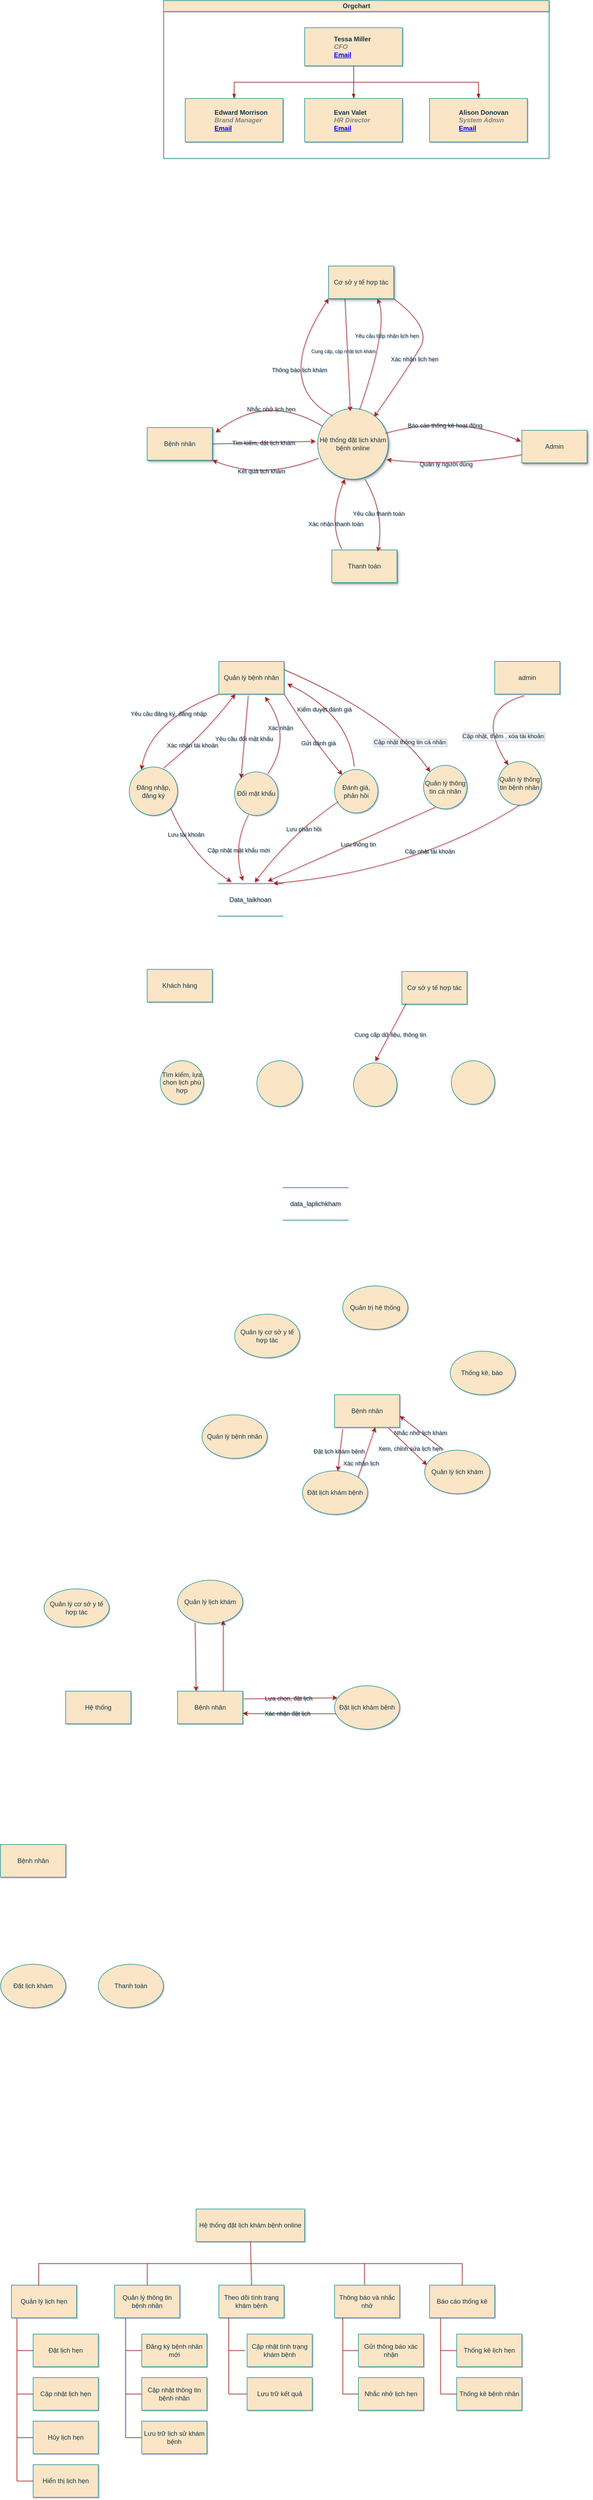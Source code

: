 <mxfile version="26.2.12">
  <diagram id="prtHgNgQTEPvFCAcTncT" name="Page-1">
    <mxGraphModel dx="1399" dy="569" grid="0" gridSize="10" guides="1" tooltips="1" connect="1" arrows="1" fold="1" page="0" pageScale="1" pageWidth="827" pageHeight="1169" background="#ffffff" math="0" shadow="1">
      <root>
        <mxCell id="0" />
        <mxCell id="1" parent="0" />
        <mxCell id="dNxyNK7c78bLwvsdeMH5-11" value="Orgchart" style="swimlane;html=1;startSize=20;horizontal=1;containerType=tree;glass=0;labelBackgroundColor=none;fillColor=#FAE5C7;strokeColor=#0F8B8D;fontColor=#143642;" parent="1" vertex="1">
          <mxGeometry x="40" y="80" width="710" height="290" as="geometry" />
        </mxCell>
        <UserObject label="%name%&lt;br&gt;&lt;i style=&quot;color: gray&quot;&gt;%position%&lt;/i&gt;&lt;br&gt;&lt;a href=&quot;mailto:%email%&quot;&gt;Email&lt;/a&gt;" name="Tessa Miller" position="CFO" location="Office 1" email="me@example.com" placeholders="1" link="https://www.draw.io" id="dNxyNK7c78bLwvsdeMH5-12">
          <mxCell style="label;image=https://cdn3.iconfinder.com/data/icons/user-avatars-1/512/users-3-128.png;whiteSpace=wrap;html=1;rounded=0;glass=0;treeMoving=1;treeFolding=1;labelBackgroundColor=none;fillColor=#FAE5C7;strokeColor=#0F8B8D;fontColor=#143642;" parent="dNxyNK7c78bLwvsdeMH5-11" vertex="1">
            <mxGeometry x="260" y="50" width="180" height="70" as="geometry" />
          </mxCell>
        </UserObject>
        <mxCell id="dNxyNK7c78bLwvsdeMH5-13" value="" style="endArrow=blockThin;endFill=1;fontSize=11;edgeStyle=elbowEdgeStyle;elbow=vertical;rounded=0;labelBackgroundColor=none;strokeColor=#A8201A;fontColor=default;" parent="dNxyNK7c78bLwvsdeMH5-11" source="dNxyNK7c78bLwvsdeMH5-12" target="dNxyNK7c78bLwvsdeMH5-14" edge="1">
          <mxGeometry relative="1" as="geometry" />
        </mxCell>
        <UserObject label="%name%&lt;br&gt;&lt;i style=&quot;color: gray&quot;&gt;%position%&lt;/i&gt;&lt;br&gt;&lt;a href=&quot;mailto:%email%&quot;&gt;Email&lt;/a&gt;" name="Edward Morrison" position="Brand Manager" location="Office 2" email="me@example.com" placeholders="1" link="https://www.draw.io" id="dNxyNK7c78bLwvsdeMH5-14">
          <mxCell style="label;image=https://cdn3.iconfinder.com/data/icons/user-avatars-1/512/users-10-3-128.png;whiteSpace=wrap;html=1;rounded=0;glass=0;treeFolding=1;treeMoving=1;labelBackgroundColor=none;fillColor=#FAE5C7;strokeColor=#0F8B8D;fontColor=#143642;" parent="dNxyNK7c78bLwvsdeMH5-11" vertex="1">
            <mxGeometry x="40" y="180" width="180" height="80" as="geometry" />
          </mxCell>
        </UserObject>
        <mxCell id="dNxyNK7c78bLwvsdeMH5-15" value="" style="endArrow=blockThin;endFill=1;fontSize=11;edgeStyle=elbowEdgeStyle;elbow=vertical;rounded=0;labelBackgroundColor=none;strokeColor=#A8201A;fontColor=default;" parent="dNxyNK7c78bLwvsdeMH5-11" source="dNxyNK7c78bLwvsdeMH5-12" target="dNxyNK7c78bLwvsdeMH5-16" edge="1">
          <mxGeometry relative="1" as="geometry" />
        </mxCell>
        <UserObject label="%name%&lt;br&gt;&lt;i style=&quot;color: gray&quot;&gt;%position%&lt;/i&gt;&lt;br&gt;&lt;a href=&quot;mailto:%email%&quot;&gt;Email&lt;/a&gt;" name="Evan Valet" position="HR Director" location="Office 4" email="me@example.com" placeholders="1" link="https://www.draw.io" id="dNxyNK7c78bLwvsdeMH5-16">
          <mxCell style="label;image=https://cdn3.iconfinder.com/data/icons/user-avatars-1/512/users-9-2-128.png;whiteSpace=wrap;html=1;rounded=0;glass=0;treeFolding=1;treeMoving=1;labelBackgroundColor=none;fillColor=#FAE5C7;strokeColor=#0F8B8D;fontColor=#143642;" parent="dNxyNK7c78bLwvsdeMH5-11" vertex="1">
            <mxGeometry x="260" y="180" width="180" height="80" as="geometry" />
          </mxCell>
        </UserObject>
        <mxCell id="dNxyNK7c78bLwvsdeMH5-17" value="" style="endArrow=blockThin;endFill=1;fontSize=11;edgeStyle=elbowEdgeStyle;elbow=vertical;rounded=0;labelBackgroundColor=none;strokeColor=#A8201A;fontColor=default;" parent="dNxyNK7c78bLwvsdeMH5-11" source="dNxyNK7c78bLwvsdeMH5-12" target="dNxyNK7c78bLwvsdeMH5-18" edge="1">
          <mxGeometry relative="1" as="geometry" />
        </mxCell>
        <UserObject label="%name%&lt;br&gt;&lt;i style=&quot;color: gray&quot;&gt;%position%&lt;/i&gt;&lt;br&gt;&lt;a href=&quot;mailto:%email%&quot;&gt;Email&lt;/a&gt;" name="Alison Donovan" position="System Admin" location="Office 3" email="me@example.com" placeholders="1" link="https://www.draw.io" id="dNxyNK7c78bLwvsdeMH5-18">
          <mxCell style="label;image=https://cdn3.iconfinder.com/data/icons/user-avatars-1/512/users-2-128.png;whiteSpace=wrap;html=1;rounded=0;glass=0;labelBackgroundColor=none;fillColor=#FAE5C7;strokeColor=#0F8B8D;fontColor=#143642;" parent="dNxyNK7c78bLwvsdeMH5-11" vertex="1">
            <mxGeometry x="490" y="180" width="180" height="80" as="geometry" />
          </mxCell>
        </UserObject>
        <mxCell id="wVKRSumfelZhIpVNisjg-1" value="Hệ thống đặt lịch khám bệnh online" style="ellipse;whiteSpace=wrap;html=1;aspect=fixed;fillColor=#FAE5C7;strokeColor=#0F8B8D;shadow=1;labelBackgroundColor=none;fontColor=#143642;" parent="1" vertex="1">
          <mxGeometry x="324" y="830" width="130" height="130" as="geometry" />
        </mxCell>
        <mxCell id="wVKRSumfelZhIpVNisjg-2" value="Bệnh nhân" style="rounded=0;whiteSpace=wrap;html=1;fillColor=#FAE5C7;strokeColor=#0F8B8D;shadow=1;labelBackgroundColor=none;fontColor=#143642;" parent="1" vertex="1">
          <mxGeometry x="10" y="865" width="120" height="60" as="geometry" />
        </mxCell>
        <mxCell id="wVKRSumfelZhIpVNisjg-3" value="Admin" style="rounded=0;whiteSpace=wrap;html=1;fillColor=#FAE5C7;strokeColor=#0F8B8D;shadow=1;labelBackgroundColor=none;fontColor=#143642;" parent="1" vertex="1">
          <mxGeometry x="700" y="870" width="120" height="60" as="geometry" />
        </mxCell>
        <mxCell id="wVKRSumfelZhIpVNisjg-4" value="Cơ sở y tế hợp tác" style="rounded=0;whiteSpace=wrap;html=1;fillColor=#FAE5C7;strokeColor=#0F8B8D;shadow=1;labelBackgroundColor=none;fontColor=#143642;" parent="1" vertex="1">
          <mxGeometry x="344" y="568" width="120" height="60" as="geometry" />
        </mxCell>
        <mxCell id="wVKRSumfelZhIpVNisjg-6" value="Thanh toán" style="rounded=0;whiteSpace=wrap;html=1;fillColor=#FAE5C7;strokeColor=#0F8B8D;shadow=1;labelBackgroundColor=none;fontColor=#143642;" parent="1" vertex="1">
          <mxGeometry x="350" y="1090" width="120" height="60" as="geometry" />
        </mxCell>
        <mxCell id="wVKRSumfelZhIpVNisjg-7" value="" style="endArrow=classic;html=1;rounded=0;exitX=1;exitY=0.5;exitDx=0;exitDy=0;labelBackgroundColor=none;strokeColor=#A8201A;fontColor=default;" parent="1" source="wVKRSumfelZhIpVNisjg-2" edge="1">
          <mxGeometry width="50" height="50" relative="1" as="geometry">
            <mxPoint x="270" y="940" as="sourcePoint" />
            <mxPoint x="320" y="890" as="targetPoint" />
          </mxGeometry>
        </mxCell>
        <mxCell id="wVKRSumfelZhIpVNisjg-8" value="Tìm kiếm, đặt lịch khám" style="edgeLabel;html=1;align=center;verticalAlign=middle;resizable=0;points=[];labelBackgroundColor=none;fontColor=#143642;" parent="wVKRSumfelZhIpVNisjg-7" vertex="1" connectable="0">
          <mxGeometry x="-0.01" relative="1" as="geometry">
            <mxPoint as="offset" />
          </mxGeometry>
        </mxCell>
        <mxCell id="wVKRSumfelZhIpVNisjg-11" value="" style="endArrow=classic;html=1;rounded=0;curved=1;entryX=1;entryY=1;entryDx=0;entryDy=0;exitX=0.01;exitY=0.702;exitDx=0;exitDy=0;exitPerimeter=0;labelBackgroundColor=none;strokeColor=#A8201A;fontColor=default;" parent="1" source="wVKRSumfelZhIpVNisjg-1" target="wVKRSumfelZhIpVNisjg-2" edge="1">
          <mxGeometry width="50" height="50" relative="1" as="geometry">
            <mxPoint x="167" y="1022" as="sourcePoint" />
            <mxPoint x="329" y="920" as="targetPoint" />
            <Array as="points">
              <mxPoint x="224" y="962" />
            </Array>
          </mxGeometry>
        </mxCell>
        <mxCell id="wVKRSumfelZhIpVNisjg-12" value="Kết quả lịch khám" style="edgeLabel;html=1;align=center;verticalAlign=middle;resizable=0;points=[];labelBackgroundColor=none;fontColor=#143642;" parent="wVKRSumfelZhIpVNisjg-11" vertex="1" connectable="0">
          <mxGeometry x="0.042" y="19" relative="1" as="geometry">
            <mxPoint x="3" y="-35" as="offset" />
          </mxGeometry>
        </mxCell>
        <mxCell id="wVKRSumfelZhIpVNisjg-13" value="" style="endArrow=classic;html=1;rounded=0;curved=1;exitX=0.065;exitY=0.247;exitDx=0;exitDy=0;exitPerimeter=0;labelBackgroundColor=none;strokeColor=#A8201A;fontColor=default;" parent="1" source="wVKRSumfelZhIpVNisjg-1" edge="1">
          <mxGeometry width="50" height="50" relative="1" as="geometry">
            <mxPoint x="346.038" y="850.038" as="sourcePoint" />
            <mxPoint x="136" y="874" as="targetPoint" />
            <Array as="points">
              <mxPoint x="230" y="801" />
            </Array>
          </mxGeometry>
        </mxCell>
        <mxCell id="wVKRSumfelZhIpVNisjg-14" value="Nhắc nhở lịch hẹn" style="edgeLabel;html=1;align=center;verticalAlign=middle;resizable=0;points=[];labelBackgroundColor=none;fontColor=#143642;" parent="wVKRSumfelZhIpVNisjg-13" vertex="1" connectable="0">
          <mxGeometry x="0.153" y="-24" relative="1" as="geometry">
            <mxPoint x="37" y="38" as="offset" />
          </mxGeometry>
        </mxCell>
        <mxCell id="wVKRSumfelZhIpVNisjg-15" value="" style="endArrow=classic;html=1;rounded=0;entryX=0.667;entryY=0;entryDx=0;entryDy=0;entryPerimeter=0;exitX=0.635;exitY=0.976;exitDx=0;exitDy=0;exitPerimeter=0;curved=1;labelBackgroundColor=none;strokeColor=#A8201A;fontColor=default;" parent="1" edge="1">
          <mxGeometry width="50" height="50" relative="1" as="geometry">
            <mxPoint x="411.0" y="960.0" as="sourcePoint" />
            <mxPoint x="434.49" y="1093.12" as="targetPoint" />
            <Array as="points">
              <mxPoint x="447" y="1020" />
            </Array>
          </mxGeometry>
        </mxCell>
        <mxCell id="wVKRSumfelZhIpVNisjg-17" value="Yêu cầu thanh toán" style="edgeLabel;html=1;align=center;verticalAlign=middle;resizable=0;points=[];labelBackgroundColor=none;fontColor=#143642;" parent="wVKRSumfelZhIpVNisjg-15" vertex="1" connectable="0">
          <mxGeometry x="0.042" y="-11" relative="1" as="geometry">
            <mxPoint as="offset" />
          </mxGeometry>
        </mxCell>
        <mxCell id="wVKRSumfelZhIpVNisjg-16" value="" style="endArrow=classic;html=1;rounded=0;curved=1;labelBackgroundColor=none;strokeColor=#A8201A;fontColor=default;" parent="1" edge="1">
          <mxGeometry width="50" height="50" relative="1" as="geometry">
            <mxPoint x="368" y="1088" as="sourcePoint" />
            <mxPoint x="374" y="960" as="targetPoint" />
            <Array as="points">
              <mxPoint x="342" y="1035" />
            </Array>
          </mxGeometry>
        </mxCell>
        <mxCell id="wVKRSumfelZhIpVNisjg-18" value="Xác nhận thanh toán" style="edgeLabel;html=1;align=center;verticalAlign=middle;resizable=0;points=[];labelBackgroundColor=none;fontColor=#143642;" parent="wVKRSumfelZhIpVNisjg-16" vertex="1" connectable="0">
          <mxGeometry x="-0.336" y="-10" relative="1" as="geometry">
            <mxPoint as="offset" />
          </mxGeometry>
        </mxCell>
        <mxCell id="wVKRSumfelZhIpVNisjg-19" value="" style="endArrow=classic;html=1;rounded=0;curved=1;exitX=1;exitY=1;exitDx=0;exitDy=0;labelBackgroundColor=none;strokeColor=#A8201A;fontColor=default;" parent="1" source="wVKRSumfelZhIpVNisjg-4" edge="1">
          <mxGeometry width="50" height="50" relative="1" as="geometry">
            <mxPoint x="478" y="612" as="sourcePoint" />
            <mxPoint x="428" y="845" as="targetPoint" />
            <Array as="points">
              <mxPoint x="534" y="681" />
              <mxPoint x="492" y="753" />
            </Array>
          </mxGeometry>
        </mxCell>
        <mxCell id="wVKRSumfelZhIpVNisjg-25" value="Xác nhận lịch hẹn" style="edgeLabel;html=1;align=center;verticalAlign=middle;resizable=0;points=[];labelBackgroundColor=none;fontColor=#143642;" parent="wVKRSumfelZhIpVNisjg-19" vertex="1" connectable="0">
          <mxGeometry x="0.085" y="1" relative="1" as="geometry">
            <mxPoint as="offset" />
          </mxGeometry>
        </mxCell>
        <mxCell id="wVKRSumfelZhIpVNisjg-20" value="" style="endArrow=classic;html=1;rounded=0;exitX=0.25;exitY=1;exitDx=0;exitDy=0;labelBackgroundColor=none;strokeColor=#A8201A;fontColor=default;" parent="1" source="wVKRSumfelZhIpVNisjg-4" edge="1">
          <mxGeometry width="50" height="50" relative="1" as="geometry">
            <mxPoint x="388" y="612" as="sourcePoint" />
            <mxPoint x="384" y="835" as="targetPoint" />
          </mxGeometry>
        </mxCell>
        <mxCell id="wVKRSumfelZhIpVNisjg-23" value="Cung cấp, cập nhật lịch khám" style="edgeLabel;html=1;align=center;verticalAlign=middle;resizable=0;points=[];fontSize=9;labelBackgroundColor=none;fontColor=#143642;" parent="wVKRSumfelZhIpVNisjg-20" vertex="1" connectable="0">
          <mxGeometry x="-0.005" y="1" relative="1" as="geometry">
            <mxPoint x="-9" y="-6" as="offset" />
          </mxGeometry>
        </mxCell>
        <mxCell id="wVKRSumfelZhIpVNisjg-21" value="" style="endArrow=classic;html=1;rounded=0;curved=1;exitX=0.219;exitY=0.109;exitDx=0;exitDy=0;exitPerimeter=0;entryX=0;entryY=1;entryDx=0;entryDy=0;labelBackgroundColor=none;strokeColor=#A8201A;fontColor=default;" parent="1" source="wVKRSumfelZhIpVNisjg-1" target="wVKRSumfelZhIpVNisjg-4" edge="1">
          <mxGeometry width="50" height="50" relative="1" as="geometry">
            <mxPoint x="210" y="760" as="sourcePoint" />
            <mxPoint x="260" y="710" as="targetPoint" />
            <Array as="points">
              <mxPoint x="240" y="785" />
            </Array>
          </mxGeometry>
        </mxCell>
        <mxCell id="wVKRSumfelZhIpVNisjg-24" value="Thông báo lịch khám" style="edgeLabel;html=1;align=center;verticalAlign=middle;resizable=0;points=[];labelBackgroundColor=none;fontColor=#143642;" parent="wVKRSumfelZhIpVNisjg-21" vertex="1" connectable="0">
          <mxGeometry x="0.123" y="-27" relative="1" as="geometry">
            <mxPoint as="offset" />
          </mxGeometry>
        </mxCell>
        <mxCell id="wVKRSumfelZhIpVNisjg-26" value="" style="endArrow=classic;html=1;rounded=0;entryX=0.75;entryY=1;entryDx=0;entryDy=0;curved=1;labelBackgroundColor=none;strokeColor=#A8201A;fontColor=default;" parent="1" target="wVKRSumfelZhIpVNisjg-4" edge="1">
          <mxGeometry width="50" height="50" relative="1" as="geometry">
            <mxPoint x="401" y="832" as="sourcePoint" />
            <mxPoint x="446" y="609" as="targetPoint" />
            <Array as="points">
              <mxPoint x="454" y="680" />
            </Array>
          </mxGeometry>
        </mxCell>
        <mxCell id="wVKRSumfelZhIpVNisjg-27" value="Yêu cầu tiếp nhận lịch hẹn" style="edgeLabel;html=1;align=center;verticalAlign=middle;resizable=0;points=[];fontSize=10;labelBackgroundColor=none;fontColor=#143642;" parent="wVKRSumfelZhIpVNisjg-26" vertex="1" connectable="0">
          <mxGeometry x="0.31" y="9" relative="1" as="geometry">
            <mxPoint x="11" y="1" as="offset" />
          </mxGeometry>
        </mxCell>
        <mxCell id="wVKRSumfelZhIpVNisjg-28" value="" style="endArrow=classic;html=1;rounded=0;exitX=0.958;exitY=0.35;exitDx=0;exitDy=0;exitPerimeter=0;curved=1;labelBackgroundColor=none;strokeColor=#A8201A;fontColor=default;" parent="1" source="wVKRSumfelZhIpVNisjg-1" edge="1">
          <mxGeometry width="50" height="50" relative="1" as="geometry">
            <mxPoint x="648" y="940" as="sourcePoint" />
            <mxPoint x="698" y="890" as="targetPoint" />
            <Array as="points">
              <mxPoint x="574" y="840" />
            </Array>
          </mxGeometry>
        </mxCell>
        <mxCell id="wVKRSumfelZhIpVNisjg-31" value="Báo cáo thống kê hoạt động" style="edgeLabel;html=1;align=center;verticalAlign=middle;resizable=0;points=[];labelBackgroundColor=none;fontColor=#143642;" parent="wVKRSumfelZhIpVNisjg-28" vertex="1" connectable="0">
          <mxGeometry x="-0.176" y="-16" relative="1" as="geometry">
            <mxPoint as="offset" />
          </mxGeometry>
        </mxCell>
        <mxCell id="wVKRSumfelZhIpVNisjg-29" value="" style="endArrow=classic;html=1;rounded=0;exitX=0;exitY=0.75;exitDx=0;exitDy=0;curved=1;labelBackgroundColor=none;strokeColor=#A8201A;fontColor=default;" parent="1" source="wVKRSumfelZhIpVNisjg-3" edge="1">
          <mxGeometry width="50" height="50" relative="1" as="geometry">
            <mxPoint x="393" y="976" as="sourcePoint" />
            <mxPoint x="451" y="924" as="targetPoint" />
            <Array as="points">
              <mxPoint x="576" y="937" />
            </Array>
          </mxGeometry>
        </mxCell>
        <mxCell id="wVKRSumfelZhIpVNisjg-32" value="Quản lý người dùng" style="edgeLabel;html=1;align=center;verticalAlign=middle;resizable=0;points=[];labelBackgroundColor=none;fontColor=#143642;" parent="wVKRSumfelZhIpVNisjg-29" vertex="1" connectable="0">
          <mxGeometry x="0.131" y="-4" relative="1" as="geometry">
            <mxPoint as="offset" />
          </mxGeometry>
        </mxCell>
        <mxCell id="rLuDqQpTKRsxRqicAOWW-1" value="Quản lý bệnh nhân" style="rounded=0;whiteSpace=wrap;html=1;labelBackgroundColor=none;fillColor=#FAE5C7;strokeColor=#0F8B8D;fontColor=#143642;" vertex="1" parent="1">
          <mxGeometry x="142" y="1295" width="120" height="60" as="geometry" />
        </mxCell>
        <mxCell id="rLuDqQpTKRsxRqicAOWW-3" value="Đăng nhập, đăng ký" style="ellipse;whiteSpace=wrap;html=1;aspect=fixed;labelBackgroundColor=none;fillColor=#FAE5C7;strokeColor=#0F8B8D;fontColor=#143642;" vertex="1" parent="1">
          <mxGeometry x="-23" y="1489" width="89" height="89" as="geometry" />
        </mxCell>
        <mxCell id="rLuDqQpTKRsxRqicAOWW-4" value="Đổi mật khẩu" style="ellipse;whiteSpace=wrap;html=1;aspect=fixed;labelBackgroundColor=none;fillColor=#FAE5C7;strokeColor=#0F8B8D;fontColor=#143642;" vertex="1" parent="1">
          <mxGeometry x="171" y="1498" width="80" height="80" as="geometry" />
        </mxCell>
        <mxCell id="rLuDqQpTKRsxRqicAOWW-5" value="Đánh giá, phản hồi" style="ellipse;whiteSpace=wrap;html=1;aspect=fixed;labelBackgroundColor=none;fillColor=#FAE5C7;strokeColor=#0F8B8D;fontColor=#143642;" vertex="1" parent="1">
          <mxGeometry x="355" y="1493.5" width="80" height="80" as="geometry" />
        </mxCell>
        <mxCell id="rLuDqQpTKRsxRqicAOWW-6" value="Quản lý thông tin cá nhân" style="ellipse;whiteSpace=wrap;html=1;aspect=fixed;labelBackgroundColor=none;fillColor=#FAE5C7;strokeColor=#0F8B8D;fontColor=#143642;" vertex="1" parent="1">
          <mxGeometry x="519" y="1486" width="80" height="80" as="geometry" />
        </mxCell>
        <mxCell id="rLuDqQpTKRsxRqicAOWW-8" value="Data_taikhoan" style="shape=partialRectangle;whiteSpace=wrap;html=1;left=0;right=0;fillColor=none;labelBackgroundColor=none;strokeColor=#0F8B8D;fontColor=#143642;" vertex="1" parent="1">
          <mxGeometry x="140" y="1703" width="120" height="60" as="geometry" />
        </mxCell>
        <mxCell id="rLuDqQpTKRsxRqicAOWW-9" value="" style="endArrow=classic;html=1;rounded=0;entryX=0.25;entryY=1;entryDx=0;entryDy=0;curved=1;labelBackgroundColor=none;strokeColor=#A8201A;fontColor=default;" edge="1" parent="1" target="rLuDqQpTKRsxRqicAOWW-1">
          <mxGeometry width="50" height="50" relative="1" as="geometry">
            <mxPoint x="40" y="1491" as="sourcePoint" />
            <mxPoint x="90" y="1441" as="targetPoint" />
            <Array as="points">
              <mxPoint x="113" y="1432" />
            </Array>
          </mxGeometry>
        </mxCell>
        <mxCell id="rLuDqQpTKRsxRqicAOWW-13" value="Xác nhận tài khoản" style="edgeLabel;html=1;align=center;verticalAlign=middle;resizable=0;points=[];labelBackgroundColor=none;fontColor=#143642;" vertex="1" connectable="0" parent="rLuDqQpTKRsxRqicAOWW-9">
          <mxGeometry x="-0.295" relative="1" as="geometry">
            <mxPoint as="offset" />
          </mxGeometry>
        </mxCell>
        <mxCell id="rLuDqQpTKRsxRqicAOWW-10" value="" style="endArrow=classic;html=1;rounded=0;exitX=0;exitY=1;exitDx=0;exitDy=0;curved=1;labelBackgroundColor=none;strokeColor=#A8201A;fontColor=default;" edge="1" parent="1" source="rLuDqQpTKRsxRqicAOWW-1">
          <mxGeometry width="50" height="50" relative="1" as="geometry">
            <mxPoint x="-57" y="1472" as="sourcePoint" />
            <mxPoint x="-1" y="1494" as="targetPoint" />
            <Array as="points">
              <mxPoint x="15" y="1404" />
            </Array>
          </mxGeometry>
        </mxCell>
        <mxCell id="rLuDqQpTKRsxRqicAOWW-11" value="Yêu cầu đăng ký, đăng nhập" style="edgeLabel;html=1;align=center;verticalAlign=middle;resizable=0;points=[];labelBackgroundColor=none;fontColor=#143642;" vertex="1" connectable="0" parent="rLuDqQpTKRsxRqicAOWW-10">
          <mxGeometry x="-0.127" relative="1" as="geometry">
            <mxPoint as="offset" />
          </mxGeometry>
        </mxCell>
        <mxCell id="rLuDqQpTKRsxRqicAOWW-12" value="" style="endArrow=classic;html=1;rounded=0;exitX=1;exitY=1;exitDx=0;exitDy=0;curved=1;labelBackgroundColor=none;strokeColor=#A8201A;fontColor=default;" edge="1" parent="1" source="rLuDqQpTKRsxRqicAOWW-1" target="rLuDqQpTKRsxRqicAOWW-5">
          <mxGeometry width="50" height="50" relative="1" as="geometry">
            <mxPoint x="390" y="1498" as="sourcePoint" />
            <mxPoint x="440" y="1448" as="targetPoint" />
            <Array as="points">
              <mxPoint x="319" y="1445" />
            </Array>
          </mxGeometry>
        </mxCell>
        <mxCell id="rLuDqQpTKRsxRqicAOWW-18" value="Gửi đánh giá" style="edgeLabel;html=1;align=center;verticalAlign=middle;resizable=0;points=[];labelBackgroundColor=none;fontColor=#143642;" vertex="1" connectable="0" parent="rLuDqQpTKRsxRqicAOWW-12">
          <mxGeometry x="0.205" y="4" relative="1" as="geometry">
            <mxPoint y="-1" as="offset" />
          </mxGeometry>
        </mxCell>
        <mxCell id="rLuDqQpTKRsxRqicAOWW-14" value="" style="endArrow=classic;html=1;rounded=0;curved=1;entryX=0;entryY=0;entryDx=0;entryDy=0;labelBackgroundColor=none;strokeColor=#A8201A;fontColor=default;" edge="1" parent="1" target="rLuDqQpTKRsxRqicAOWW-4">
          <mxGeometry width="50" height="50" relative="1" as="geometry">
            <mxPoint x="196" y="1358" as="sourcePoint" />
            <mxPoint x="150" y="1484" as="targetPoint" />
          </mxGeometry>
        </mxCell>
        <mxCell id="rLuDqQpTKRsxRqicAOWW-15" value="Yêu cầu đổi mật khẩu" style="edgeLabel;html=1;align=center;verticalAlign=middle;resizable=0;points=[];labelBackgroundColor=none;fontColor=#143642;" vertex="1" connectable="0" parent="rLuDqQpTKRsxRqicAOWW-14">
          <mxGeometry x="-0.279" y="1" relative="1" as="geometry">
            <mxPoint x="-4" y="24" as="offset" />
          </mxGeometry>
        </mxCell>
        <mxCell id="rLuDqQpTKRsxRqicAOWW-16" value="" style="endArrow=classic;html=1;rounded=0;exitX=0.735;exitY=0.023;exitDx=0;exitDy=0;exitPerimeter=0;curved=1;labelBackgroundColor=none;strokeColor=#A8201A;fontColor=default;" edge="1" parent="1">
          <mxGeometry width="50" height="50" relative="1" as="geometry">
            <mxPoint x="231.8" y="1501.84" as="sourcePoint" />
            <mxPoint x="227" y="1360" as="targetPoint" />
            <Array as="points">
              <mxPoint x="278" y="1434" />
            </Array>
          </mxGeometry>
        </mxCell>
        <mxCell id="rLuDqQpTKRsxRqicAOWW-17" value="Xác nhận" style="edgeLabel;html=1;align=center;verticalAlign=middle;resizable=0;points=[];labelBackgroundColor=none;fontColor=#143642;" vertex="1" connectable="0" parent="rLuDqQpTKRsxRqicAOWW-16">
          <mxGeometry x="-0.319" relative="1" as="geometry">
            <mxPoint x="-10" y="-37" as="offset" />
          </mxGeometry>
        </mxCell>
        <mxCell id="rLuDqQpTKRsxRqicAOWW-19" value="" style="endArrow=classic;html=1;rounded=0;curved=1;labelBackgroundColor=none;strokeColor=#A8201A;fontColor=default;" edge="1" parent="1">
          <mxGeometry width="50" height="50" relative="1" as="geometry">
            <mxPoint x="391" y="1488" as="sourcePoint" />
            <mxPoint x="268" y="1336" as="targetPoint" />
            <Array as="points">
              <mxPoint x="382" y="1392" />
            </Array>
          </mxGeometry>
        </mxCell>
        <mxCell id="rLuDqQpTKRsxRqicAOWW-20" value="Kiểm duyệt đánh giá" style="edgeLabel;html=1;align=center;verticalAlign=middle;resizable=0;points=[];labelBackgroundColor=none;fontColor=#143642;" vertex="1" connectable="0" parent="rLuDqQpTKRsxRqicAOWW-19">
          <mxGeometry x="0.269" y="12" relative="1" as="geometry">
            <mxPoint as="offset" />
          </mxGeometry>
        </mxCell>
        <mxCell id="rLuDqQpTKRsxRqicAOWW-21" value="" style="endArrow=classic;html=1;rounded=0;entryX=0;entryY=0;entryDx=0;entryDy=0;exitX=1;exitY=0.25;exitDx=0;exitDy=0;curved=1;labelBackgroundColor=none;strokeColor=#A8201A;fontColor=default;" edge="1" parent="1" source="rLuDqQpTKRsxRqicAOWW-1" target="rLuDqQpTKRsxRqicAOWW-6">
          <mxGeometry width="50" height="50" relative="1" as="geometry">
            <mxPoint x="390" y="1498" as="sourcePoint" />
            <mxPoint x="440" y="1448" as="targetPoint" />
            <Array as="points">
              <mxPoint x="460" y="1395" />
            </Array>
          </mxGeometry>
        </mxCell>
        <mxCell id="rLuDqQpTKRsxRqicAOWW-22" value="Cập nhật thông tin cá nhân" style="edgeLabel;html=1;align=center;verticalAlign=middle;resizable=0;points=[];labelBorderColor=#E6E6E6;labelBackgroundColor=none;fontColor=#143642;" vertex="1" connectable="0" parent="rLuDqQpTKRsxRqicAOWW-21">
          <mxGeometry x="0.316" y="2" relative="1" as="geometry">
            <mxPoint x="26" y="42" as="offset" />
          </mxGeometry>
        </mxCell>
        <mxCell id="rLuDqQpTKRsxRqicAOWW-24" value="admin" style="rounded=0;whiteSpace=wrap;html=1;labelBackgroundColor=none;fillColor=#FAE5C7;strokeColor=#0F8B8D;fontColor=#143642;" vertex="1" parent="1">
          <mxGeometry x="650" y="1295" width="120" height="60" as="geometry" />
        </mxCell>
        <mxCell id="rLuDqQpTKRsxRqicAOWW-25" value="" style="endArrow=classic;html=1;rounded=0;curved=1;labelBackgroundColor=none;strokeColor=#A8201A;fontColor=default;" edge="1" parent="1" target="rLuDqQpTKRsxRqicAOWW-27">
          <mxGeometry width="50" height="50" relative="1" as="geometry">
            <mxPoint x="704" y="1358" as="sourcePoint" />
            <mxPoint x="744" y="1508" as="targetPoint" />
            <Array as="points">
              <mxPoint x="610" y="1384" />
            </Array>
          </mxGeometry>
        </mxCell>
        <mxCell id="rLuDqQpTKRsxRqicAOWW-26" value="Cập nhật, thêm , xóa tài khoản" style="edgeLabel;html=1;align=center;verticalAlign=middle;resizable=0;points=[];labelBorderColor=#E6E6E6;labelBackgroundColor=none;fontColor=#143642;" vertex="1" connectable="0" parent="rLuDqQpTKRsxRqicAOWW-25">
          <mxGeometry x="0.126" y="4" relative="1" as="geometry">
            <mxPoint x="38" y="29" as="offset" />
          </mxGeometry>
        </mxCell>
        <mxCell id="rLuDqQpTKRsxRqicAOWW-27" value="Quản lý thông tin bệnh nhân" style="ellipse;whiteSpace=wrap;html=1;aspect=fixed;labelBackgroundColor=none;fillColor=#FAE5C7;strokeColor=#0F8B8D;fontColor=#143642;" vertex="1" parent="1">
          <mxGeometry x="656" y="1479" width="80" height="80" as="geometry" />
        </mxCell>
        <mxCell id="rLuDqQpTKRsxRqicAOWW-28" value="" style="endArrow=classic;html=1;rounded=0;exitX=1;exitY=1;exitDx=0;exitDy=0;curved=1;labelBackgroundColor=none;strokeColor=#A8201A;fontColor=default;" edge="1" parent="1" source="rLuDqQpTKRsxRqicAOWW-3">
          <mxGeometry width="50" height="50" relative="1" as="geometry">
            <mxPoint x="115" y="1750" as="sourcePoint" />
            <mxPoint x="165" y="1700" as="targetPoint" />
            <Array as="points">
              <mxPoint x="91" y="1653" />
            </Array>
          </mxGeometry>
        </mxCell>
        <mxCell id="rLuDqQpTKRsxRqicAOWW-33" value="Lưu tài khoản" style="edgeLabel;html=1;align=center;verticalAlign=middle;resizable=0;points=[];labelBackgroundColor=none;fontColor=#143642;" vertex="1" connectable="0" parent="rLuDqQpTKRsxRqicAOWW-28">
          <mxGeometry x="-0.18" y="8" relative="1" as="geometry">
            <mxPoint x="-10" y="-18" as="offset" />
          </mxGeometry>
        </mxCell>
        <mxCell id="rLuDqQpTKRsxRqicAOWW-29" value="" style="endArrow=classic;html=1;rounded=0;exitX=0.5;exitY=1;exitDx=0;exitDy=0;curved=1;labelBackgroundColor=none;strokeColor=#A8201A;fontColor=default;" edge="1" parent="1" source="rLuDqQpTKRsxRqicAOWW-27">
          <mxGeometry width="50" height="50" relative="1" as="geometry">
            <mxPoint x="336" y="1549" as="sourcePoint" />
            <mxPoint x="242" y="1703" as="targetPoint" />
            <Array as="points">
              <mxPoint x="506" y="1680" />
            </Array>
          </mxGeometry>
        </mxCell>
        <mxCell id="rLuDqQpTKRsxRqicAOWW-37" value="Cập nhật tài khoản" style="edgeLabel;html=1;align=center;verticalAlign=middle;resizable=0;points=[];labelBackgroundColor=none;fontColor=#143642;" vertex="1" connectable="0" parent="rLuDqQpTKRsxRqicAOWW-29">
          <mxGeometry x="-0.06" y="-15" relative="1" as="geometry">
            <mxPoint x="30" y="-22" as="offset" />
          </mxGeometry>
        </mxCell>
        <mxCell id="rLuDqQpTKRsxRqicAOWW-30" value="" style="endArrow=classic;html=1;rounded=0;exitX=0.318;exitY=0.99;exitDx=0;exitDy=0;exitPerimeter=0;curved=1;labelBackgroundColor=none;strokeColor=#A8201A;fontColor=default;" edge="1" parent="1" source="rLuDqQpTKRsxRqicAOWW-4">
          <mxGeometry width="50" height="50" relative="1" as="geometry">
            <mxPoint x="136" y="1748" as="sourcePoint" />
            <mxPoint x="186" y="1698" as="targetPoint" />
            <Array as="points">
              <mxPoint x="167" y="1633" />
            </Array>
          </mxGeometry>
        </mxCell>
        <mxCell id="rLuDqQpTKRsxRqicAOWW-34" value="Cập nhật mật khẩu mới" style="edgeLabel;html=1;align=center;verticalAlign=middle;resizable=0;points=[];labelBackgroundColor=none;fontColor=#143642;" vertex="1" connectable="0" parent="rLuDqQpTKRsxRqicAOWW-30">
          <mxGeometry x="0.124" y="8" relative="1" as="geometry">
            <mxPoint y="1" as="offset" />
          </mxGeometry>
        </mxCell>
        <mxCell id="rLuDqQpTKRsxRqicAOWW-31" value="" style="endArrow=classic;html=1;rounded=0;exitX=0.088;exitY=0.736;exitDx=0;exitDy=0;exitPerimeter=0;curved=1;labelBackgroundColor=none;strokeColor=#A8201A;fontColor=default;" edge="1" parent="1" source="rLuDqQpTKRsxRqicAOWW-5">
          <mxGeometry width="50" height="50" relative="1" as="geometry">
            <mxPoint x="158" y="1751" as="sourcePoint" />
            <mxPoint x="208" y="1701" as="targetPoint" />
            <Array as="points">
              <mxPoint x="276" y="1611" />
            </Array>
          </mxGeometry>
        </mxCell>
        <mxCell id="rLuDqQpTKRsxRqicAOWW-35" value="Lưu phản hồi" style="edgeLabel;html=1;align=center;verticalAlign=middle;resizable=0;points=[];labelBackgroundColor=none;fontColor=#143642;" vertex="1" connectable="0" parent="rLuDqQpTKRsxRqicAOWW-31">
          <mxGeometry x="-0.251" y="4" relative="1" as="geometry">
            <mxPoint y="1" as="offset" />
          </mxGeometry>
        </mxCell>
        <mxCell id="rLuDqQpTKRsxRqicAOWW-32" value="" style="endArrow=classic;html=1;rounded=0;exitX=0.278;exitY=0.96;exitDx=0;exitDy=0;exitPerimeter=0;curved=1;labelBackgroundColor=none;strokeColor=#A8201A;fontColor=default;" edge="1" parent="1" source="rLuDqQpTKRsxRqicAOWW-6">
          <mxGeometry width="50" height="50" relative="1" as="geometry">
            <mxPoint x="182" y="1749" as="sourcePoint" />
            <mxPoint x="232" y="1699" as="targetPoint" />
            <Array as="points" />
          </mxGeometry>
        </mxCell>
        <mxCell id="rLuDqQpTKRsxRqicAOWW-36" value="Lưu thông tin&amp;nbsp;" style="edgeLabel;html=1;align=center;verticalAlign=middle;resizable=0;points=[];labelBackgroundColor=none;fontColor=#143642;" vertex="1" connectable="0" parent="rLuDqQpTKRsxRqicAOWW-32">
          <mxGeometry x="-0.071" y="5" relative="1" as="geometry">
            <mxPoint as="offset" />
          </mxGeometry>
        </mxCell>
        <mxCell id="rLuDqQpTKRsxRqicAOWW-39" value="Khách hàng" style="rounded=0;whiteSpace=wrap;html=1;labelBackgroundColor=none;fillColor=#FAE5C7;strokeColor=#0F8B8D;fontColor=#143642;" vertex="1" parent="1">
          <mxGeometry x="10" y="1861" width="120" height="60" as="geometry" />
        </mxCell>
        <mxCell id="rLuDqQpTKRsxRqicAOWW-40" value="Cơ sở y tế hợp tác" style="rounded=0;whiteSpace=wrap;html=1;labelBackgroundColor=none;fillColor=#FAE5C7;strokeColor=#0F8B8D;fontColor=#143642;" vertex="1" parent="1">
          <mxGeometry x="479" y="1865" width="120" height="60" as="geometry" />
        </mxCell>
        <mxCell id="rLuDqQpTKRsxRqicAOWW-41" value="data_laplichkham" style="shape=partialRectangle;whiteSpace=wrap;html=1;left=0;right=0;fillColor=none;labelBackgroundColor=none;strokeColor=#0F8B8D;fontColor=#143642;" vertex="1" parent="1">
          <mxGeometry x="260" y="2262" width="120" height="60" as="geometry" />
        </mxCell>
        <mxCell id="rLuDqQpTKRsxRqicAOWW-43" value="Tìm kiếm, lựa chọn lịch phù hợp" style="ellipse;whiteSpace=wrap;html=1;aspect=fixed;labelBackgroundColor=none;fillColor=#FAE5C7;strokeColor=#0F8B8D;fontColor=#143642;" vertex="1" parent="1">
          <mxGeometry x="34" y="2029" width="80" height="80" as="geometry" />
        </mxCell>
        <mxCell id="rLuDqQpTKRsxRqicAOWW-44" value="" style="ellipse;whiteSpace=wrap;html=1;aspect=fixed;labelBackgroundColor=none;fillColor=#FAE5C7;strokeColor=#0F8B8D;fontColor=#143642;" vertex="1" parent="1">
          <mxGeometry x="570" y="2029" width="80" height="80" as="geometry" />
        </mxCell>
        <mxCell id="rLuDqQpTKRsxRqicAOWW-45" value="" style="ellipse;whiteSpace=wrap;html=1;aspect=fixed;labelBackgroundColor=none;fillColor=#FAE5C7;strokeColor=#0F8B8D;fontColor=#143642;" vertex="1" parent="1">
          <mxGeometry x="212" y="2029" width="84" height="84" as="geometry" />
        </mxCell>
        <mxCell id="rLuDqQpTKRsxRqicAOWW-46" value="" style="ellipse;whiteSpace=wrap;html=1;aspect=fixed;labelBackgroundColor=none;fillColor=#FAE5C7;strokeColor=#0F8B8D;fontColor=#143642;" vertex="1" parent="1">
          <mxGeometry x="390" y="2033" width="80" height="80" as="geometry" />
        </mxCell>
        <mxCell id="rLuDqQpTKRsxRqicAOWW-47" value="" style="endArrow=classic;html=1;rounded=0;exitX=0.065;exitY=0.977;exitDx=0;exitDy=0;exitPerimeter=0;labelBackgroundColor=none;strokeColor=#A8201A;fontColor=default;" edge="1" parent="1" source="rLuDqQpTKRsxRqicAOWW-40">
          <mxGeometry width="50" height="50" relative="1" as="geometry">
            <mxPoint x="390" y="2098" as="sourcePoint" />
            <mxPoint x="430" y="2030" as="targetPoint" />
          </mxGeometry>
        </mxCell>
        <mxCell id="rLuDqQpTKRsxRqicAOWW-48" value="Cung cấp dữ liệu, thông tin" style="edgeLabel;html=1;align=center;verticalAlign=middle;resizable=0;points=[];labelBackgroundColor=none;fontColor=#143642;" vertex="1" connectable="0" parent="rLuDqQpTKRsxRqicAOWW-47">
          <mxGeometry x="0.072" relative="1" as="geometry">
            <mxPoint as="offset" />
          </mxGeometry>
        </mxCell>
        <mxCell id="rLuDqQpTKRsxRqicAOWW-49" value="Bệnh nhân" style="rounded=0;whiteSpace=wrap;html=1;labelBackgroundColor=none;fillColor=#FAE5C7;strokeColor=#0F8B8D;fontColor=#143642;" vertex="1" parent="1">
          <mxGeometry x="355" y="2643" width="120" height="60" as="geometry" />
        </mxCell>
        <mxCell id="rLuDqQpTKRsxRqicAOWW-50" value="Quản lý bệnh nhân" style="ellipse;whiteSpace=wrap;html=1;labelBackgroundColor=none;fillColor=#FAE5C7;strokeColor=#0F8B8D;fontColor=#143642;" vertex="1" parent="1">
          <mxGeometry x="111" y="2680" width="120" height="80" as="geometry" />
        </mxCell>
        <mxCell id="rLuDqQpTKRsxRqicAOWW-51" value="Quản lý cơ sở y tế hợp tác" style="ellipse;whiteSpace=wrap;html=1;labelBackgroundColor=none;fillColor=#FAE5C7;strokeColor=#0F8B8D;fontColor=#143642;" vertex="1" parent="1">
          <mxGeometry x="171" y="2495" width="120" height="80" as="geometry" />
        </mxCell>
        <mxCell id="rLuDqQpTKRsxRqicAOWW-52" value="Thống kê, báo&amp;nbsp;" style="ellipse;whiteSpace=wrap;html=1;labelBackgroundColor=none;fillColor=#FAE5C7;strokeColor=#0F8B8D;fontColor=#143642;" vertex="1" parent="1">
          <mxGeometry x="568" y="2563" width="120" height="80" as="geometry" />
        </mxCell>
        <mxCell id="rLuDqQpTKRsxRqicAOWW-53" value="Quản lý lịch khám" style="ellipse;whiteSpace=wrap;html=1;labelBackgroundColor=none;fillColor=#FAE5C7;strokeColor=#0F8B8D;fontColor=#143642;" vertex="1" parent="1">
          <mxGeometry x="521" y="2745" width="120" height="80" as="geometry" />
        </mxCell>
        <mxCell id="rLuDqQpTKRsxRqicAOWW-54" value="Đặt lịch khám bệnh" style="ellipse;whiteSpace=wrap;html=1;labelBackgroundColor=none;fillColor=#FAE5C7;strokeColor=#0F8B8D;fontColor=#143642;" vertex="1" parent="1">
          <mxGeometry x="296" y="2783" width="120" height="80" as="geometry" />
        </mxCell>
        <mxCell id="rLuDqQpTKRsxRqicAOWW-55" value="Quản trị hệ thống" style="ellipse;whiteSpace=wrap;html=1;labelBackgroundColor=none;fillColor=#FAE5C7;strokeColor=#0F8B8D;fontColor=#143642;" vertex="1" parent="1">
          <mxGeometry x="370" y="2443" width="120" height="80" as="geometry" />
        </mxCell>
        <mxCell id="rLuDqQpTKRsxRqicAOWW-56" value="" style="endArrow=classic;html=1;rounded=0;labelBackgroundColor=none;strokeColor=#A8201A;fontColor=default;" edge="1" parent="1" target="rLuDqQpTKRsxRqicAOWW-54">
          <mxGeometry width="50" height="50" relative="1" as="geometry">
            <mxPoint x="370" y="2706" as="sourcePoint" />
            <mxPoint x="420" y="2656" as="targetPoint" />
          </mxGeometry>
        </mxCell>
        <mxCell id="rLuDqQpTKRsxRqicAOWW-58" value="Đặt lịch khám bệnh" style="edgeLabel;html=1;align=center;verticalAlign=middle;resizable=0;points=[];labelBackgroundColor=none;fontColor=#143642;" vertex="1" connectable="0" parent="rLuDqQpTKRsxRqicAOWW-56">
          <mxGeometry x="0.042" y="-2" relative="1" as="geometry">
            <mxPoint y="1" as="offset" />
          </mxGeometry>
        </mxCell>
        <mxCell id="rLuDqQpTKRsxRqicAOWW-57" value="" style="endArrow=classic;html=1;rounded=0;exitX=1;exitY=0;exitDx=0;exitDy=0;labelBackgroundColor=none;strokeColor=#A8201A;fontColor=default;" edge="1" parent="1" source="rLuDqQpTKRsxRqicAOWW-54">
          <mxGeometry width="50" height="50" relative="1" as="geometry">
            <mxPoint x="380" y="2753" as="sourcePoint" />
            <mxPoint x="430" y="2703" as="targetPoint" />
          </mxGeometry>
        </mxCell>
        <mxCell id="rLuDqQpTKRsxRqicAOWW-59" value="Xác nhận lịch&amp;nbsp;" style="edgeLabel;html=1;align=center;verticalAlign=middle;resizable=0;points=[];labelBackgroundColor=none;fontColor=#143642;" vertex="1" connectable="0" parent="rLuDqQpTKRsxRqicAOWW-57">
          <mxGeometry x="-0.451" y="2" relative="1" as="geometry">
            <mxPoint as="offset" />
          </mxGeometry>
        </mxCell>
        <mxCell id="rLuDqQpTKRsxRqicAOWW-60" value="" style="endArrow=classic;html=1;rounded=0;labelBackgroundColor=none;strokeColor=#A8201A;fontColor=default;" edge="1" parent="1">
          <mxGeometry width="50" height="50" relative="1" as="geometry">
            <mxPoint x="454" y="2704" as="sourcePoint" />
            <mxPoint x="525" y="2772" as="targetPoint" />
          </mxGeometry>
        </mxCell>
        <mxCell id="rLuDqQpTKRsxRqicAOWW-63" value="Xem, chỉnh sửa lịch hẹn" style="edgeLabel;html=1;align=center;verticalAlign=middle;resizable=0;points=[];labelBackgroundColor=none;fontColor=#143642;" vertex="1" connectable="0" parent="rLuDqQpTKRsxRqicAOWW-60">
          <mxGeometry x="0.131" y="1" relative="1" as="geometry">
            <mxPoint x="-1" as="offset" />
          </mxGeometry>
        </mxCell>
        <mxCell id="rLuDqQpTKRsxRqicAOWW-61" value="" style="endArrow=classic;html=1;rounded=0;labelBackgroundColor=none;strokeColor=#A8201A;fontColor=default;" edge="1" parent="1">
          <mxGeometry width="50" height="50" relative="1" as="geometry">
            <mxPoint x="555" y="2744" as="sourcePoint" />
            <mxPoint x="475" y="2682" as="targetPoint" />
          </mxGeometry>
        </mxCell>
        <mxCell id="rLuDqQpTKRsxRqicAOWW-62" value="Nhắc nhở lịch khám" style="edgeLabel;html=1;align=center;verticalAlign=middle;resizable=0;points=[];labelBackgroundColor=none;fontColor=#143642;" vertex="1" connectable="0" parent="rLuDqQpTKRsxRqicAOWW-61">
          <mxGeometry x="0.05" y="1" relative="1" as="geometry">
            <mxPoint as="offset" />
          </mxGeometry>
        </mxCell>
        <mxCell id="rLuDqQpTKRsxRqicAOWW-64" value="Bệnh nhân" style="rounded=0;whiteSpace=wrap;html=1;labelBackgroundColor=none;fillColor=#FAE5C7;strokeColor=#0F8B8D;fontColor=#143642;" vertex="1" parent="1">
          <mxGeometry x="66" y="3188" width="120" height="60" as="geometry" />
        </mxCell>
        <mxCell id="rLuDqQpTKRsxRqicAOWW-65" value="Đặt lịch khám bệnh" style="ellipse;whiteSpace=wrap;html=1;labelBackgroundColor=none;fillColor=#FAE5C7;strokeColor=#0F8B8D;fontColor=#143642;" vertex="1" parent="1">
          <mxGeometry x="355" y="3178" width="120" height="80" as="geometry" />
        </mxCell>
        <mxCell id="rLuDqQpTKRsxRqicAOWW-66" value="" style="endArrow=classic;html=1;rounded=0;labelBackgroundColor=none;strokeColor=#A8201A;fontColor=default;" edge="1" parent="1">
          <mxGeometry width="50" height="50" relative="1" as="geometry">
            <mxPoint x="188" y="3202" as="sourcePoint" />
            <mxPoint x="360" y="3200" as="targetPoint" />
          </mxGeometry>
        </mxCell>
        <mxCell id="rLuDqQpTKRsxRqicAOWW-68" value="Lựa chọn, đặt lịch" style="edgeLabel;html=1;align=center;verticalAlign=middle;resizable=0;points=[];labelBackgroundColor=none;fontColor=#143642;" vertex="1" connectable="0" parent="rLuDqQpTKRsxRqicAOWW-66">
          <mxGeometry x="-0.051" relative="1" as="geometry">
            <mxPoint as="offset" />
          </mxGeometry>
        </mxCell>
        <mxCell id="rLuDqQpTKRsxRqicAOWW-67" value="" style="endArrow=classic;html=1;rounded=0;exitX=0.025;exitY=0.64;exitDx=0;exitDy=0;exitPerimeter=0;labelBackgroundColor=none;strokeColor=#A8201A;fontColor=default;" edge="1" parent="1" source="rLuDqQpTKRsxRqicAOWW-65">
          <mxGeometry width="50" height="50" relative="1" as="geometry">
            <mxPoint x="136" y="3275" as="sourcePoint" />
            <mxPoint x="186" y="3229" as="targetPoint" />
          </mxGeometry>
        </mxCell>
        <mxCell id="rLuDqQpTKRsxRqicAOWW-69" value="Xác nhận đặt lịch" style="edgeLabel;html=1;align=center;verticalAlign=middle;resizable=0;points=[];labelBackgroundColor=none;fontColor=#143642;" vertex="1" connectable="0" parent="rLuDqQpTKRsxRqicAOWW-67">
          <mxGeometry x="0.051" relative="1" as="geometry">
            <mxPoint as="offset" />
          </mxGeometry>
        </mxCell>
        <mxCell id="rLuDqQpTKRsxRqicAOWW-71" value="Hệ thống" style="rounded=0;whiteSpace=wrap;html=1;labelBackgroundColor=none;fillColor=#FAE5C7;strokeColor=#0F8B8D;fontColor=#143642;" vertex="1" parent="1">
          <mxGeometry x="-140" y="3188" width="120" height="60" as="geometry" />
        </mxCell>
        <mxCell id="rLuDqQpTKRsxRqicAOWW-72" value="Quản lý lịch khám" style="ellipse;whiteSpace=wrap;html=1;labelBackgroundColor=none;fillColor=#FAE5C7;strokeColor=#0F8B8D;fontColor=#143642;" vertex="1" parent="1">
          <mxGeometry x="66" y="2984" width="120" height="80" as="geometry" />
        </mxCell>
        <mxCell id="rLuDqQpTKRsxRqicAOWW-73" value="" style="endArrow=classic;html=1;rounded=0;exitX=0.792;exitY=0.033;exitDx=0;exitDy=0;exitPerimeter=0;labelBackgroundColor=none;strokeColor=#A8201A;fontColor=default;" edge="1" parent="1">
          <mxGeometry width="50" height="50" relative="1" as="geometry">
            <mxPoint x="150.04" y="3188" as="sourcePoint" />
            <mxPoint x="150" y="3058.02" as="targetPoint" />
          </mxGeometry>
        </mxCell>
        <mxCell id="rLuDqQpTKRsxRqicAOWW-74" value="" style="endArrow=classic;html=1;rounded=0;exitX=0.267;exitY=0.975;exitDx=0;exitDy=0;exitPerimeter=0;labelBackgroundColor=none;strokeColor=#A8201A;fontColor=default;" edge="1" parent="1" source="rLuDqQpTKRsxRqicAOWW-72">
          <mxGeometry width="50" height="50" relative="1" as="geometry">
            <mxPoint x="101" y="3072" as="sourcePoint" />
            <mxPoint x="100" y="3188" as="targetPoint" />
          </mxGeometry>
        </mxCell>
        <mxCell id="rLuDqQpTKRsxRqicAOWW-77" value="Quản lý cơ sở y tế hợp tác" style="ellipse;whiteSpace=wrap;html=1;labelBackgroundColor=none;fillColor=#FAE5C7;strokeColor=#0F8B8D;fontColor=#143642;" vertex="1" parent="1">
          <mxGeometry x="-180" y="3000" width="120" height="70" as="geometry" />
        </mxCell>
        <mxCell id="rLuDqQpTKRsxRqicAOWW-78" value="Bệnh nhân" style="rounded=0;whiteSpace=wrap;html=1;labelBackgroundColor=none;fillColor=#FAE5C7;strokeColor=#0F8B8D;fontColor=#143642;" vertex="1" parent="1">
          <mxGeometry x="-260" y="3470" width="120" height="60" as="geometry" />
        </mxCell>
        <mxCell id="rLuDqQpTKRsxRqicAOWW-79" value="Đặt lịch khám" style="ellipse;whiteSpace=wrap;html=1;labelBackgroundColor=none;fillColor=#FAE5C7;strokeColor=#0F8B8D;fontColor=#143642;" vertex="1" parent="1">
          <mxGeometry x="-260" y="3690" width="120" height="80" as="geometry" />
        </mxCell>
        <mxCell id="rLuDqQpTKRsxRqicAOWW-80" value="Thanh toán" style="ellipse;whiteSpace=wrap;html=1;labelBackgroundColor=none;fillColor=#FAE5C7;strokeColor=#0F8B8D;fontColor=#143642;" vertex="1" parent="1">
          <mxGeometry x="-80" y="3690" width="120" height="80" as="geometry" />
        </mxCell>
        <mxCell id="rLuDqQpTKRsxRqicAOWW-81" value="Hệ thống đặt lịch khám bệnh online" style="rounded=0;whiteSpace=wrap;html=1;labelBackgroundColor=none;fillColor=#FAE5C7;strokeColor=#0F8B8D;fontColor=#143642;" vertex="1" parent="1">
          <mxGeometry x="100" y="4140" width="200" height="60" as="geometry" />
        </mxCell>
        <mxCell id="rLuDqQpTKRsxRqicAOWW-82" value="Quản lý lịch hẹn" style="rounded=0;whiteSpace=wrap;html=1;labelBackgroundColor=none;fillColor=#FAE5C7;strokeColor=#0F8B8D;fontColor=#143642;" vertex="1" parent="1">
          <mxGeometry x="-240" y="4280" width="120" height="60" as="geometry" />
        </mxCell>
        <mxCell id="rLuDqQpTKRsxRqicAOWW-83" value="Quản lý thông tin bệnh nhân" style="rounded=0;whiteSpace=wrap;html=1;labelBackgroundColor=none;fillColor=#FAE5C7;strokeColor=#0F8B8D;fontColor=#143642;" vertex="1" parent="1">
          <mxGeometry x="-50" y="4280" width="120" height="60" as="geometry" />
        </mxCell>
        <mxCell id="rLuDqQpTKRsxRqicAOWW-84" value="Theo dõi tình trạng khám bệnh" style="rounded=0;whiteSpace=wrap;html=1;labelBackgroundColor=none;fillColor=#FAE5C7;strokeColor=#0F8B8D;fontColor=#143642;" vertex="1" parent="1">
          <mxGeometry x="142" y="4280" width="120" height="60" as="geometry" />
        </mxCell>
        <mxCell id="rLuDqQpTKRsxRqicAOWW-85" value="Thông báo và nhắc nhở" style="rounded=0;whiteSpace=wrap;html=1;labelBackgroundColor=none;fillColor=#FAE5C7;strokeColor=#0F8B8D;fontColor=#143642;" vertex="1" parent="1">
          <mxGeometry x="355" y="4280" width="120" height="60" as="geometry" />
        </mxCell>
        <mxCell id="rLuDqQpTKRsxRqicAOWW-87" value="Báo cáo thống kê" style="rounded=0;whiteSpace=wrap;html=1;labelBackgroundColor=none;fillColor=#FAE5C7;strokeColor=#0F8B8D;fontColor=#143642;" vertex="1" parent="1">
          <mxGeometry x="530" y="4280" width="120" height="60" as="geometry" />
        </mxCell>
        <mxCell id="rLuDqQpTKRsxRqicAOWW-88" value="Đặt lịch hẹn" style="rounded=0;whiteSpace=wrap;html=1;labelBackgroundColor=none;fillColor=#FAE5C7;strokeColor=#0F8B8D;fontColor=#143642;" vertex="1" parent="1">
          <mxGeometry x="-200" y="4370" width="120" height="60" as="geometry" />
        </mxCell>
        <mxCell id="rLuDqQpTKRsxRqicAOWW-89" value="Cập nhật lịch hẹn" style="rounded=0;whiteSpace=wrap;html=1;labelBackgroundColor=none;fillColor=#FAE5C7;strokeColor=#0F8B8D;fontColor=#143642;" vertex="1" parent="1">
          <mxGeometry x="-200" y="4450" width="120" height="60" as="geometry" />
        </mxCell>
        <mxCell id="rLuDqQpTKRsxRqicAOWW-90" value="Đăng ký bệnh nhân mới" style="rounded=0;whiteSpace=wrap;html=1;labelBackgroundColor=none;fillColor=#FAE5C7;strokeColor=#0F8B8D;fontColor=#143642;" vertex="1" parent="1">
          <mxGeometry y="4370" width="120" height="60" as="geometry" />
        </mxCell>
        <mxCell id="rLuDqQpTKRsxRqicAOWW-91" value="Cập nhật thông tin bệnh nhân" style="rounded=0;whiteSpace=wrap;html=1;labelBackgroundColor=none;fillColor=#FAE5C7;strokeColor=#0F8B8D;fontColor=#143642;" vertex="1" parent="1">
          <mxGeometry y="4450" width="120" height="60" as="geometry" />
        </mxCell>
        <mxCell id="rLuDqQpTKRsxRqicAOWW-92" value="Hủy lịch hẹn" style="rounded=0;whiteSpace=wrap;html=1;labelBackgroundColor=none;fillColor=#FAE5C7;strokeColor=#0F8B8D;fontColor=#143642;" vertex="1" parent="1">
          <mxGeometry x="-200" y="4530" width="120" height="60" as="geometry" />
        </mxCell>
        <mxCell id="rLuDqQpTKRsxRqicAOWW-93" value="Cập nhật tình trạng khám bệnh" style="rounded=0;whiteSpace=wrap;html=1;labelBackgroundColor=none;fillColor=#FAE5C7;strokeColor=#0F8B8D;fontColor=#143642;" vertex="1" parent="1">
          <mxGeometry x="194" y="4370" width="120" height="60" as="geometry" />
        </mxCell>
        <mxCell id="rLuDqQpTKRsxRqicAOWW-94" value="Lưu trữ kết quả" style="rounded=0;whiteSpace=wrap;html=1;labelBackgroundColor=none;fillColor=#FAE5C7;strokeColor=#0F8B8D;fontColor=#143642;" vertex="1" parent="1">
          <mxGeometry x="194" y="4450" width="120" height="60" as="geometry" />
        </mxCell>
        <mxCell id="rLuDqQpTKRsxRqicAOWW-95" value="Lưu trữ lịch sử khám bệnh" style="rounded=0;whiteSpace=wrap;html=1;labelBackgroundColor=none;fillColor=#FAE5C7;strokeColor=#0F8B8D;fontColor=#143642;" vertex="1" parent="1">
          <mxGeometry y="4530" width="120" height="60" as="geometry" />
        </mxCell>
        <mxCell id="rLuDqQpTKRsxRqicAOWW-96" value="Hiển thị lịch hẹn" style="rounded=0;whiteSpace=wrap;html=1;labelBackgroundColor=none;fillColor=#FAE5C7;strokeColor=#0F8B8D;fontColor=#143642;" vertex="1" parent="1">
          <mxGeometry x="-200" y="4610" width="120" height="60" as="geometry" />
        </mxCell>
        <mxCell id="rLuDqQpTKRsxRqicAOWW-97" value="Gửi thông báo xác nhận" style="rounded=0;whiteSpace=wrap;html=1;labelBackgroundColor=none;fillColor=#FAE5C7;strokeColor=#0F8B8D;fontColor=#143642;" vertex="1" parent="1">
          <mxGeometry x="399" y="4370" width="120" height="60" as="geometry" />
        </mxCell>
        <mxCell id="rLuDqQpTKRsxRqicAOWW-98" value="Nhắc nhở lịch hẹn" style="rounded=0;whiteSpace=wrap;html=1;labelBackgroundColor=none;fillColor=#FAE5C7;strokeColor=#0F8B8D;fontColor=#143642;" vertex="1" parent="1">
          <mxGeometry x="399" y="4450" width="120" height="60" as="geometry" />
        </mxCell>
        <mxCell id="rLuDqQpTKRsxRqicAOWW-99" value="Thống kê lịch hẹn" style="rounded=0;whiteSpace=wrap;html=1;labelBackgroundColor=none;fillColor=#FAE5C7;strokeColor=#0F8B8D;fontColor=#143642;" vertex="1" parent="1">
          <mxGeometry x="580" y="4370" width="120" height="60" as="geometry" />
        </mxCell>
        <mxCell id="rLuDqQpTKRsxRqicAOWW-100" value="Thống kê bệnh nhân" style="rounded=0;whiteSpace=wrap;html=1;labelBackgroundColor=none;fillColor=#FAE5C7;strokeColor=#0F8B8D;fontColor=#143642;" vertex="1" parent="1">
          <mxGeometry x="580" y="4450" width="120" height="60" as="geometry" />
        </mxCell>
        <mxCell id="rLuDqQpTKRsxRqicAOWW-106" value="" style="endArrow=none;html=1;rounded=0;exitX=0.5;exitY=0;exitDx=0;exitDy=0;labelBackgroundColor=none;strokeColor=#A8201A;fontColor=default;" edge="1" parent="1" source="rLuDqQpTKRsxRqicAOWW-84">
          <mxGeometry width="50" height="50" relative="1" as="geometry">
            <mxPoint x="200" y="4240" as="sourcePoint" />
            <mxPoint x="200" y="4200" as="targetPoint" />
          </mxGeometry>
        </mxCell>
        <mxCell id="rLuDqQpTKRsxRqicAOWW-107" value="" style="endArrow=none;html=1;rounded=0;labelBackgroundColor=none;strokeColor=#A8201A;fontColor=default;" edge="1" parent="1">
          <mxGeometry width="50" height="50" relative="1" as="geometry">
            <mxPoint x="-190" y="4240" as="sourcePoint" />
            <mxPoint x="590" y="4240" as="targetPoint" />
          </mxGeometry>
        </mxCell>
        <mxCell id="rLuDqQpTKRsxRqicAOWW-108" value="" style="endArrow=none;html=1;rounded=0;labelBackgroundColor=none;strokeColor=#A8201A;fontColor=default;" edge="1" parent="1">
          <mxGeometry width="50" height="50" relative="1" as="geometry">
            <mxPoint x="-190" y="4280" as="sourcePoint" />
            <mxPoint x="-190" y="4240" as="targetPoint" />
          </mxGeometry>
        </mxCell>
        <mxCell id="rLuDqQpTKRsxRqicAOWW-109" value="" style="endArrow=none;html=1;rounded=0;entryX=0.083;entryY=1.02;entryDx=0;entryDy=0;entryPerimeter=0;labelBackgroundColor=none;strokeColor=#A8201A;fontColor=default;" edge="1" parent="1" target="rLuDqQpTKRsxRqicAOWW-82">
          <mxGeometry width="50" height="50" relative="1" as="geometry">
            <mxPoint x="-230" y="4640" as="sourcePoint" />
            <mxPoint x="-220" y="4340" as="targetPoint" />
          </mxGeometry>
        </mxCell>
        <mxCell id="rLuDqQpTKRsxRqicAOWW-110" value="" style="endArrow=none;html=1;rounded=0;labelBackgroundColor=none;strokeColor=#A8201A;fontColor=default;" edge="1" parent="1">
          <mxGeometry width="50" height="50" relative="1" as="geometry">
            <mxPoint x="-30" y="4560" as="sourcePoint" />
            <mxPoint x="-30" y="4340" as="targetPoint" />
          </mxGeometry>
        </mxCell>
        <mxCell id="rLuDqQpTKRsxRqicAOWW-111" value="" style="endArrow=none;html=1;rounded=0;labelBackgroundColor=none;strokeColor=#A8201A;fontColor=default;" edge="1" parent="1">
          <mxGeometry width="50" height="50" relative="1" as="geometry">
            <mxPoint x="160" y="4480" as="sourcePoint" />
            <mxPoint x="160" y="4340" as="targetPoint" />
          </mxGeometry>
        </mxCell>
        <mxCell id="rLuDqQpTKRsxRqicAOWW-112" value="" style="endArrow=none;html=1;rounded=0;labelBackgroundColor=none;strokeColor=#A8201A;fontColor=default;" edge="1" parent="1">
          <mxGeometry width="50" height="50" relative="1" as="geometry">
            <mxPoint x="370" y="4480" as="sourcePoint" />
            <mxPoint x="370" y="4340" as="targetPoint" />
          </mxGeometry>
        </mxCell>
        <mxCell id="rLuDqQpTKRsxRqicAOWW-113" value="" style="endArrow=none;html=1;rounded=0;labelBackgroundColor=none;strokeColor=#A8201A;fontColor=default;" edge="1" parent="1">
          <mxGeometry width="50" height="50" relative="1" as="geometry">
            <mxPoint x="550" y="4480" as="sourcePoint" />
            <mxPoint x="550" y="4340" as="targetPoint" />
          </mxGeometry>
        </mxCell>
        <mxCell id="rLuDqQpTKRsxRqicAOWW-114" value="" style="endArrow=none;html=1;rounded=0;entryX=0;entryY=0.5;entryDx=0;entryDy=0;labelBackgroundColor=none;strokeColor=#A8201A;fontColor=default;" edge="1" parent="1" target="rLuDqQpTKRsxRqicAOWW-94">
          <mxGeometry width="50" height="50" relative="1" as="geometry">
            <mxPoint x="160" y="4480" as="sourcePoint" />
            <mxPoint x="225" y="4460" as="targetPoint" />
          </mxGeometry>
        </mxCell>
        <mxCell id="rLuDqQpTKRsxRqicAOWW-115" value="" style="endArrow=none;html=1;rounded=0;entryX=0;entryY=0.5;entryDx=0;entryDy=0;labelBackgroundColor=none;strokeColor=#A8201A;fontColor=default;" edge="1" parent="1" target="rLuDqQpTKRsxRqicAOWW-97">
          <mxGeometry width="50" height="50" relative="1" as="geometry">
            <mxPoint x="370" y="4400" as="sourcePoint" />
            <mxPoint x="400" y="4390" as="targetPoint" />
          </mxGeometry>
        </mxCell>
        <mxCell id="rLuDqQpTKRsxRqicAOWW-116" value="" style="endArrow=none;html=1;rounded=0;entryX=0;entryY=0.5;entryDx=0;entryDy=0;labelBackgroundColor=none;strokeColor=#A8201A;fontColor=default;" edge="1" parent="1" target="rLuDqQpTKRsxRqicAOWW-95">
          <mxGeometry width="50" height="50" relative="1" as="geometry">
            <mxPoint x="-30" y="4560" as="sourcePoint" />
            <mxPoint y="4570" as="targetPoint" />
          </mxGeometry>
        </mxCell>
        <mxCell id="rLuDqQpTKRsxRqicAOWW-117" value="" style="endArrow=none;html=1;rounded=0;labelBackgroundColor=none;strokeColor=#A8201A;fontColor=default;" edge="1" parent="1">
          <mxGeometry width="50" height="50" relative="1" as="geometry">
            <mxPoint x="-30" y="4480" as="sourcePoint" />
            <mxPoint y="4480" as="targetPoint" />
          </mxGeometry>
        </mxCell>
        <mxCell id="rLuDqQpTKRsxRqicAOWW-118" value="" style="endArrow=none;html=1;rounded=0;entryX=0;entryY=0.5;entryDx=0;entryDy=0;labelBackgroundColor=none;strokeColor=#A8201A;fontColor=default;" edge="1" parent="1" target="rLuDqQpTKRsxRqicAOWW-100">
          <mxGeometry width="50" height="50" relative="1" as="geometry">
            <mxPoint x="550" y="4480" as="sourcePoint" />
            <mxPoint x="580" y="4490" as="targetPoint" />
          </mxGeometry>
        </mxCell>
        <mxCell id="rLuDqQpTKRsxRqicAOWW-119" value="" style="endArrow=none;html=1;rounded=0;labelBackgroundColor=none;strokeColor=#A8201A;fontColor=default;" edge="1" parent="1">
          <mxGeometry width="50" height="50" relative="1" as="geometry">
            <mxPoint x="160" y="4400" as="sourcePoint" />
            <mxPoint x="190" y="4400" as="targetPoint" />
          </mxGeometry>
        </mxCell>
        <mxCell id="rLuDqQpTKRsxRqicAOWW-120" value="" style="endArrow=none;html=1;rounded=0;entryX=0;entryY=0.5;entryDx=0;entryDy=0;labelBackgroundColor=none;strokeColor=#A8201A;fontColor=default;" edge="1" parent="1" target="rLuDqQpTKRsxRqicAOWW-98">
          <mxGeometry width="50" height="50" relative="1" as="geometry">
            <mxPoint x="370" y="4480" as="sourcePoint" />
            <mxPoint x="400" y="4490" as="targetPoint" />
          </mxGeometry>
        </mxCell>
        <mxCell id="rLuDqQpTKRsxRqicAOWW-121" value="" style="endArrow=none;html=1;rounded=0;entryX=0;entryY=0.5;entryDx=0;entryDy=0;labelBackgroundColor=none;strokeColor=#A8201A;fontColor=default;" edge="1" parent="1" target="rLuDqQpTKRsxRqicAOWW-99">
          <mxGeometry width="50" height="50" relative="1" as="geometry">
            <mxPoint x="550" y="4400" as="sourcePoint" />
            <mxPoint x="584" y="4390" as="targetPoint" />
          </mxGeometry>
        </mxCell>
        <mxCell id="rLuDqQpTKRsxRqicAOWW-122" value="" style="endArrow=none;html=1;rounded=0;entryX=0;entryY=0.5;entryDx=0;entryDy=0;labelBackgroundColor=none;strokeColor=#A8201A;fontColor=default;" edge="1" parent="1" target="rLuDqQpTKRsxRqicAOWW-96">
          <mxGeometry width="50" height="50" relative="1" as="geometry">
            <mxPoint x="-230" y="4640" as="sourcePoint" />
            <mxPoint x="-190" y="4615" as="targetPoint" />
          </mxGeometry>
        </mxCell>
        <mxCell id="rLuDqQpTKRsxRqicAOWW-123" value="" style="endArrow=none;html=1;rounded=0;entryX=0;entryY=0.5;entryDx=0;entryDy=0;labelBackgroundColor=none;strokeColor=#A8201A;fontColor=default;" edge="1" parent="1" target="rLuDqQpTKRsxRqicAOWW-92">
          <mxGeometry width="50" height="50" relative="1" as="geometry">
            <mxPoint x="-230" y="4560" as="sourcePoint" />
            <mxPoint x="-180" y="4530" as="targetPoint" />
          </mxGeometry>
        </mxCell>
        <mxCell id="rLuDqQpTKRsxRqicAOWW-124" value="" style="endArrow=none;html=1;rounded=0;entryX=0;entryY=0.5;entryDx=0;entryDy=0;labelBackgroundColor=none;strokeColor=#A8201A;fontColor=default;" edge="1" parent="1" target="rLuDqQpTKRsxRqicAOWW-89">
          <mxGeometry width="50" height="50" relative="1" as="geometry">
            <mxPoint x="-230" y="4480" as="sourcePoint" />
            <mxPoint x="-190" y="4460" as="targetPoint" />
          </mxGeometry>
        </mxCell>
        <mxCell id="rLuDqQpTKRsxRqicAOWW-125" value="" style="endArrow=none;html=1;rounded=0;entryX=0;entryY=0.5;entryDx=0;entryDy=0;labelBackgroundColor=none;strokeColor=#A8201A;fontColor=default;" edge="1" parent="1" target="rLuDqQpTKRsxRqicAOWW-88">
          <mxGeometry width="50" height="50" relative="1" as="geometry">
            <mxPoint x="-230" y="4400" as="sourcePoint" />
            <mxPoint x="-180" y="4380" as="targetPoint" />
          </mxGeometry>
        </mxCell>
        <mxCell id="rLuDqQpTKRsxRqicAOWW-126" value="" style="endArrow=none;html=1;rounded=0;entryX=0;entryY=0.5;entryDx=0;entryDy=0;labelBackgroundColor=none;strokeColor=#A8201A;fontColor=default;" edge="1" parent="1" target="rLuDqQpTKRsxRqicAOWW-90">
          <mxGeometry width="50" height="50" relative="1" as="geometry">
            <mxPoint x="-30" y="4400" as="sourcePoint" />
            <mxPoint x="10" y="4360" as="targetPoint" />
          </mxGeometry>
        </mxCell>
        <mxCell id="rLuDqQpTKRsxRqicAOWW-127" value="" style="endArrow=none;html=1;rounded=0;exitX=0.5;exitY=0;exitDx=0;exitDy=0;labelBackgroundColor=none;strokeColor=#A8201A;fontColor=default;" edge="1" parent="1" source="rLuDqQpTKRsxRqicAOWW-83">
          <mxGeometry width="50" height="50" relative="1" as="geometry">
            <mxPoint x="35" y="4280" as="sourcePoint" />
            <mxPoint x="10" y="4240" as="targetPoint" />
          </mxGeometry>
        </mxCell>
        <mxCell id="rLuDqQpTKRsxRqicAOWW-128" value="" style="endArrow=none;html=1;rounded=0;labelBackgroundColor=none;strokeColor=#A8201A;fontColor=default;" edge="1" parent="1">
          <mxGeometry width="50" height="50" relative="1" as="geometry">
            <mxPoint x="410" y="4279" as="sourcePoint" />
            <mxPoint x="410" y="4240" as="targetPoint" />
          </mxGeometry>
        </mxCell>
        <mxCell id="rLuDqQpTKRsxRqicAOWW-129" value="" style="endArrow=none;html=1;rounded=0;exitX=0.5;exitY=0;exitDx=0;exitDy=0;labelBackgroundColor=none;strokeColor=#A8201A;fontColor=default;" edge="1" parent="1" source="rLuDqQpTKRsxRqicAOWW-87">
          <mxGeometry width="50" height="50" relative="1" as="geometry">
            <mxPoint x="530" y="4290" as="sourcePoint" />
            <mxPoint x="590" y="4240" as="targetPoint" />
          </mxGeometry>
        </mxCell>
      </root>
    </mxGraphModel>
  </diagram>
</mxfile>

